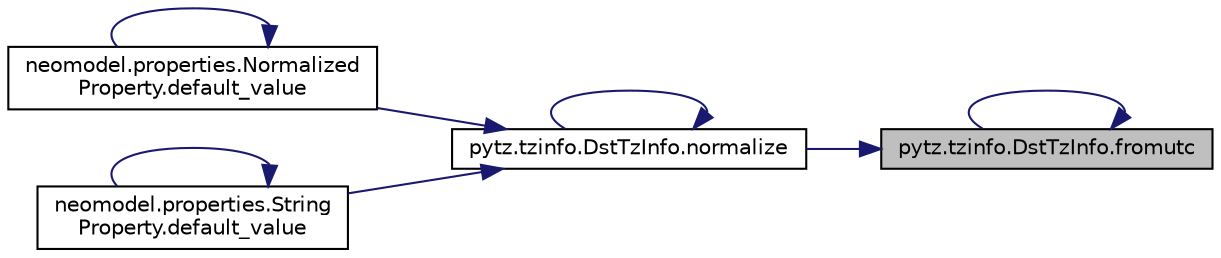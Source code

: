 digraph "pytz.tzinfo.DstTzInfo.fromutc"
{
 // LATEX_PDF_SIZE
  edge [fontname="Helvetica",fontsize="10",labelfontname="Helvetica",labelfontsize="10"];
  node [fontname="Helvetica",fontsize="10",shape=record];
  rankdir="RL";
  Node1 [label="pytz.tzinfo.DstTzInfo.fromutc",height=0.2,width=0.4,color="black", fillcolor="grey75", style="filled", fontcolor="black",tooltip=" "];
  Node1 -> Node1 [dir="back",color="midnightblue",fontsize="10",style="solid",fontname="Helvetica"];
  Node1 -> Node2 [dir="back",color="midnightblue",fontsize="10",style="solid",fontname="Helvetica"];
  Node2 [label="pytz.tzinfo.DstTzInfo.normalize",height=0.2,width=0.4,color="black", fillcolor="white", style="filled",URL="$d4/d11/classpytz_1_1tzinfo_1_1_dst_tz_info.html#a87d54c8354b70d420fa322c8577ad659",tooltip=" "];
  Node2 -> Node3 [dir="back",color="midnightblue",fontsize="10",style="solid",fontname="Helvetica"];
  Node3 [label="neomodel.properties.Normalized\lProperty.default_value",height=0.2,width=0.4,color="black", fillcolor="white", style="filled",URL="$da/dc5/classneomodel_1_1properties_1_1_normalized_property.html#a511e6ec8d185622abe108c4faadc5906",tooltip=" "];
  Node3 -> Node3 [dir="back",color="midnightblue",fontsize="10",style="solid",fontname="Helvetica"];
  Node2 -> Node4 [dir="back",color="midnightblue",fontsize="10",style="solid",fontname="Helvetica"];
  Node4 [label="neomodel.properties.String\lProperty.default_value",height=0.2,width=0.4,color="black", fillcolor="white", style="filled",URL="$d8/dc9/classneomodel_1_1properties_1_1_string_property.html#a4f8fdd2841b599169bbdb763233d02d6",tooltip=" "];
  Node4 -> Node4 [dir="back",color="midnightblue",fontsize="10",style="solid",fontname="Helvetica"];
  Node2 -> Node2 [dir="back",color="midnightblue",fontsize="10",style="solid",fontname="Helvetica"];
}

